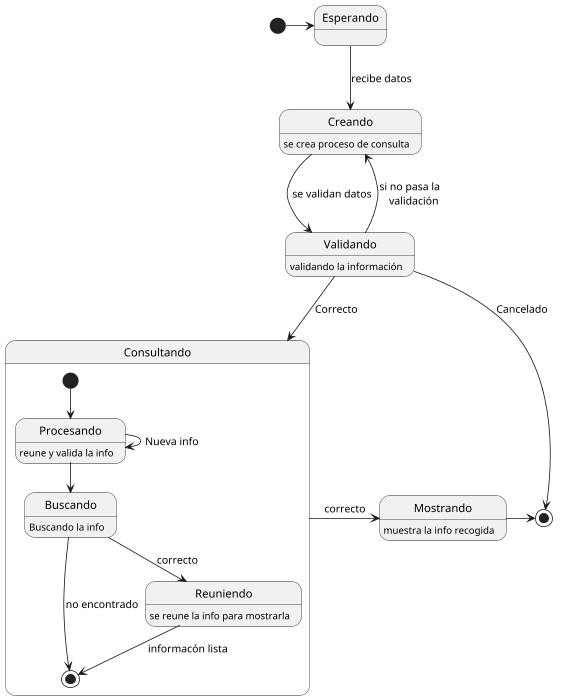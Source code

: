 @startuml
scale 500 width
scale 700 height

[*] -> Esperando

Esperando --> Creando : recibe datos
Creando --> Validando: se validan datos
Creando : se crea proceso de consulta
Validando : validando la información
Validando --> Consultando : Correcto
Validando --> Creando : si no pasa la  \n validación
Validando --> [*] : Cancelado
state Consultando {
  state "Procesando" as long1
  long1 : reune y valida la info
  [*] --> long1
  long1 --> long1 : Nueva info
  long1 --> Buscando
  Buscando : Buscando la info
  Buscando -> [*] : no encontrado
  Buscando --> Reuniendo : correcto
  Reuniendo : se reune la info para mostrarla
  Reuniendo -->[*] : informacón lista
}

Consultando -> Mostrando :correcto
Mostrando : muestra la info recogida
Mostrando  ->  [*]



@enduml